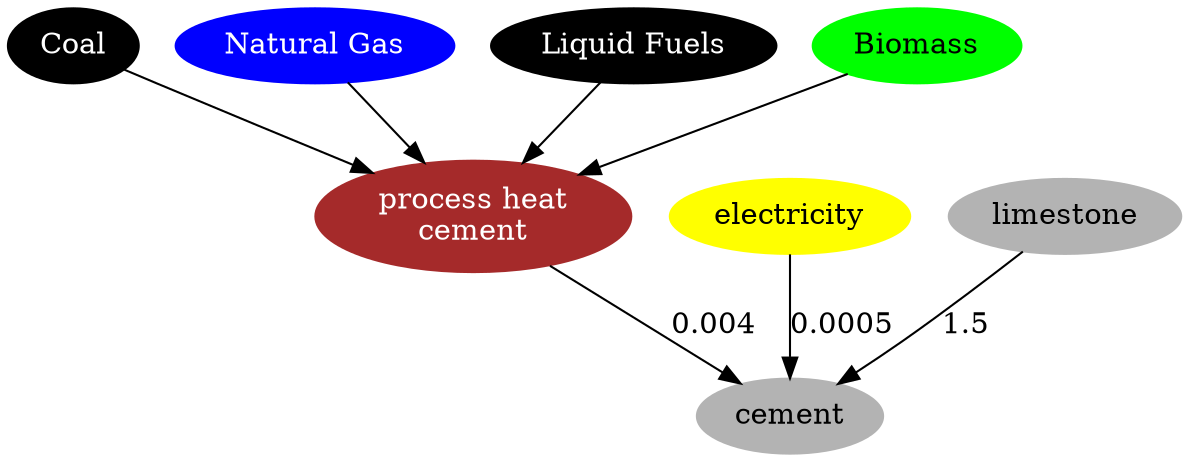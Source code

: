 digraph region{
	cement[style=filled,color=gray70];
	process_heat[label="process heat\ncement",style=filled,color=brown,fontcolor=white];
	electricity[label="electricity",style=filled,color=yellow];
	limestone[label="limestone",style=filled,color=gray70];
	coal[style=filled,label="Coal",color=black,fontcolor=white];
	gas[style=filled,label="Natural Gas",color=blue,fontcolor=white];
	oil[style=filled,label="Liquid Fuels",color=black,fontcolor=white];
	biomass[style=filled,label="Biomass",color=green];

	electricity->cement[label=0.0005];
	limestone->cement[label=1.5];
	process_heat->cement[label=0.004];
	gas->process_heat;
	oil->process_heat;
	coal->process_heat;
	biomass->process_heat;

}
